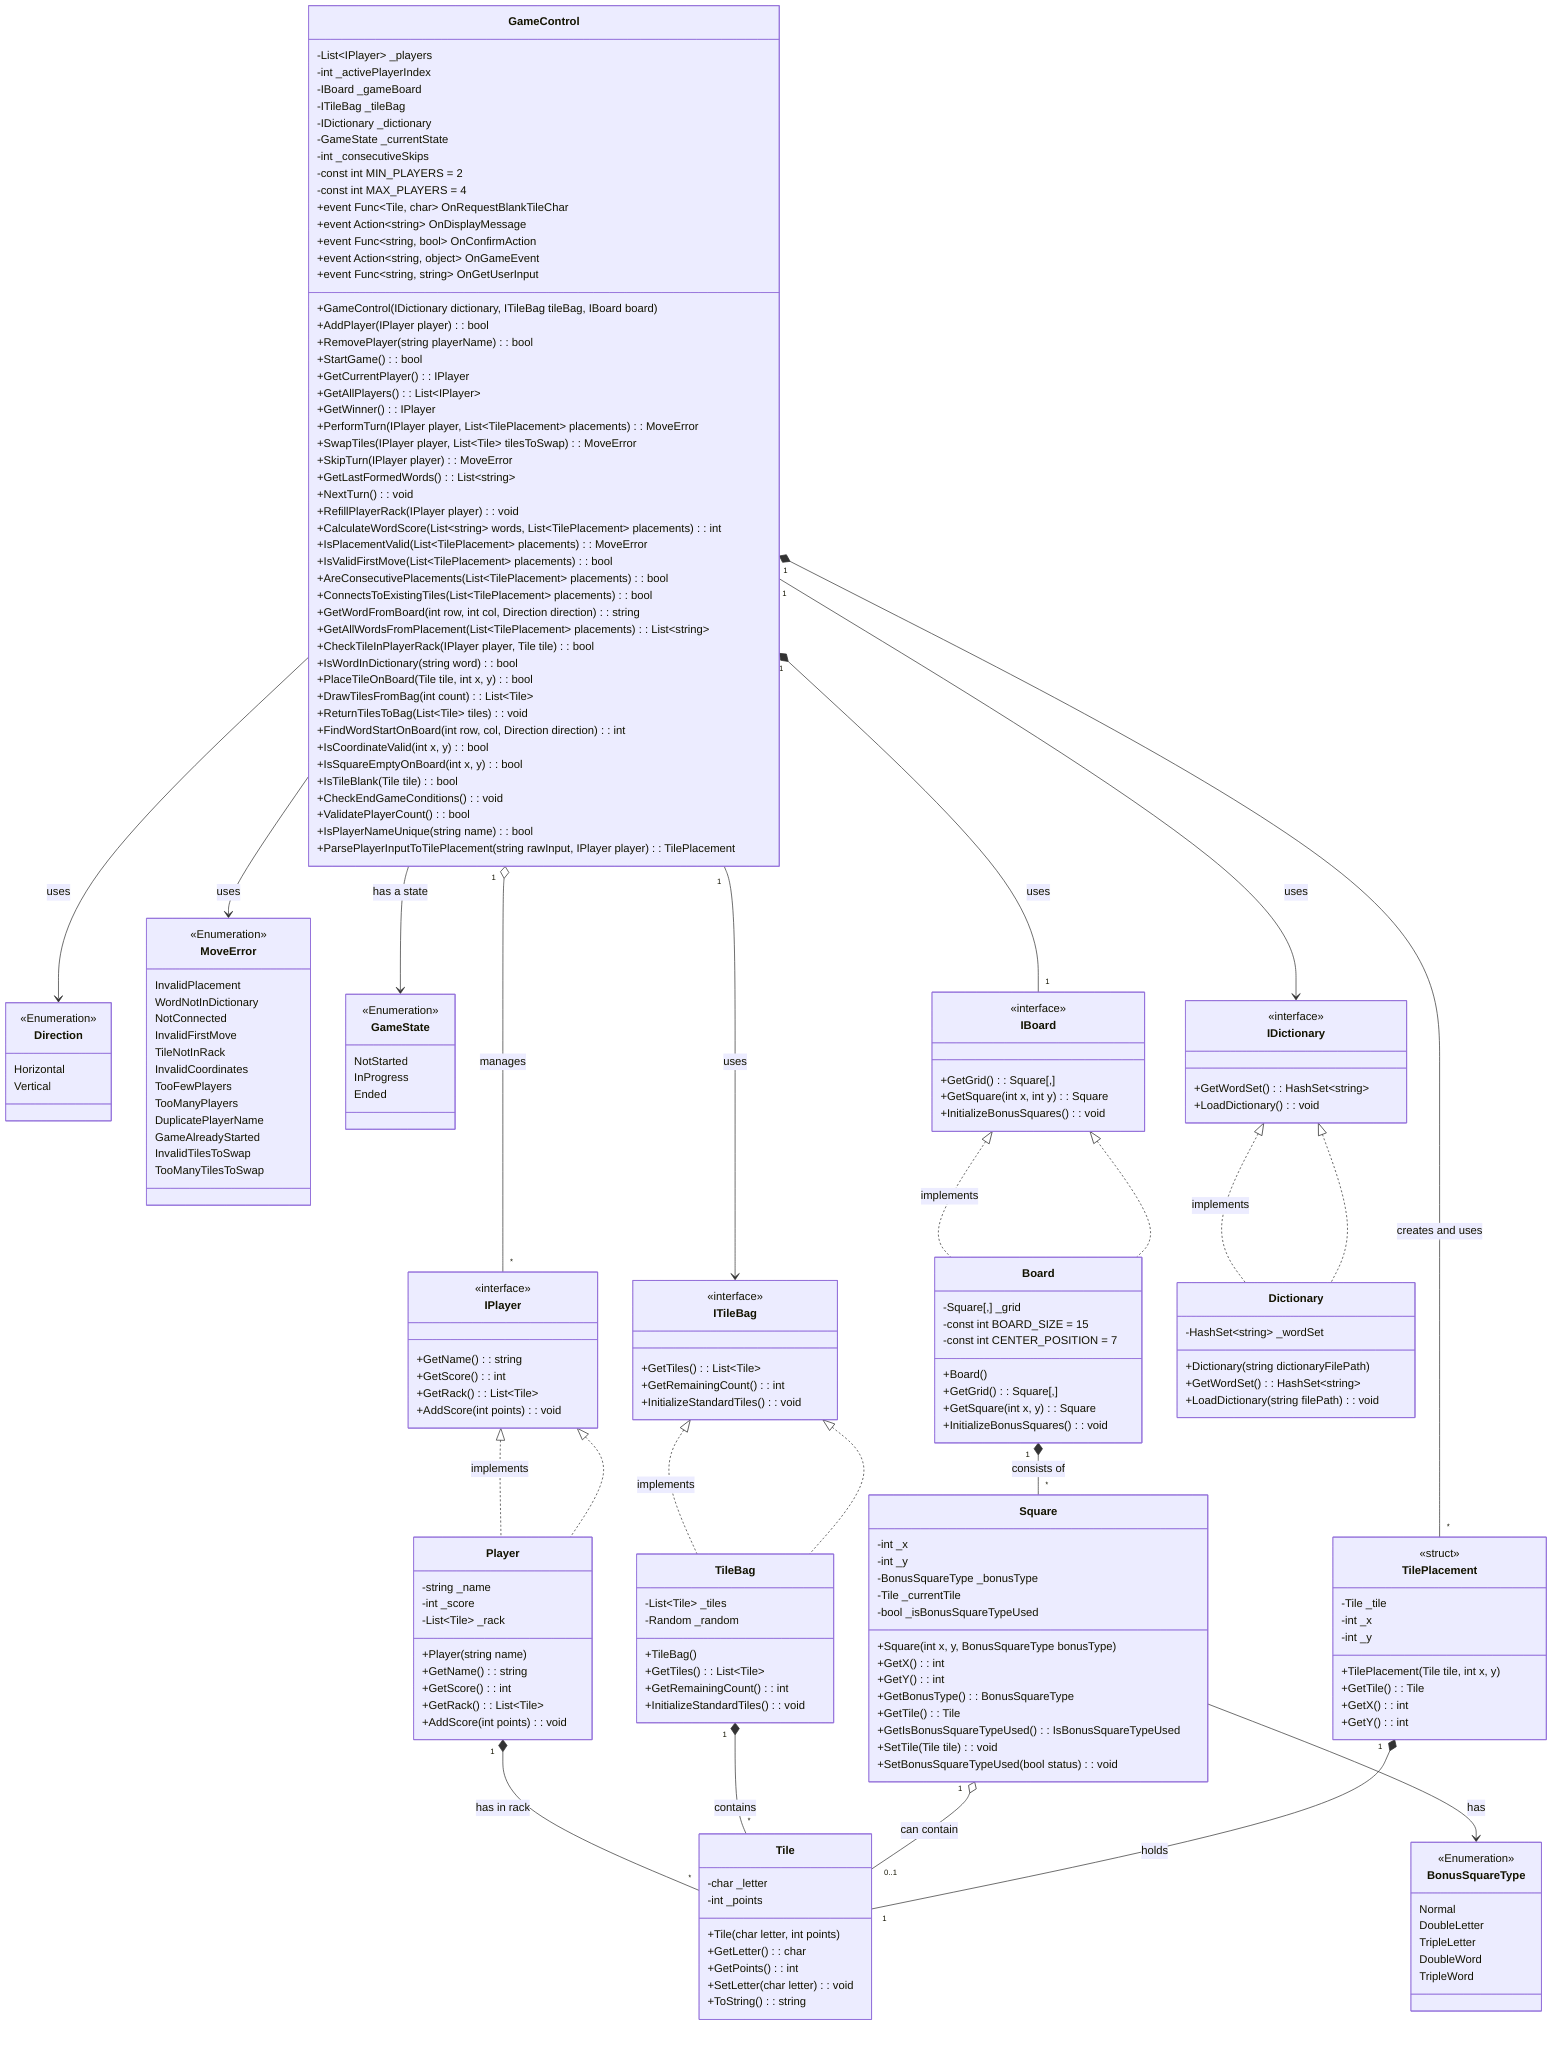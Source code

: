 classDiagram
    direction TB

    %% ENUMS
    class BonusSquareType {
        <<Enumeration>>
        Normal
        DoubleLetter
        TripleLetter
        DoubleWord
        TripleWord
    }

    %% class TurnActionType {
    %%     <<Enumeration>>
    %%     PlaceWord
    %%     SwapTiles
    %%     SkipTurn
    %%     QuitGame
    %%     ShuffleTiles
    %% }

    class Direction {
        <<Enumeration>>
        Horizontal
        Vertical
    }

    class MoveError {
        <<Enumeration>>
        InvalidPlacement
        WordNotInDictionary
        NotConnected
        InvalidFirstMove
        TileNotInRack
        InvalidCoordinates
        TooFewPlayers
        TooManyPlayers
        DuplicatePlayerName
        GameAlreadyStarted
        InvalidTilesToSwap
        TooManyTilesToSwap
    }

    class GameState {
        <<Enumeration>>
        NotStarted
        InProgress
        Ended
    }

    %% INTERFACES
    class IDictionary {
        <<interface>>
        +GetWordSet() : HashSet~string~
        +LoadDictionary() : void
    }

    class ITileBag {
        <<interface>>
        +GetTiles() : List~Tile~
        +GetRemainingCount() : int
        +InitializeStandardTiles() : void
    }

    class IPlayer {
        <<interface>>
        +GetName() : string
        +GetScore() : int
        +GetRack() : List~Tile~
        +AddScore(int points) : void
    }

    class IBoard {
        <<interface>>
        +GetGrid() : Square[,]
        +GetSquare(int x, int y) : Square
        +InitializeBonusSquares() : void
    }

    %% CORE GAME CLASSES
    class GameControl {
        -List~IPlayer~ _players
        -int _activePlayerIndex
        -IBoard _gameBoard
        -ITileBag _tileBag
        -IDictionary _dictionary
        -GameState _currentState 
        -int _consecutiveSkips
        -const int MIN_PLAYERS = 2
        -const int MAX_PLAYERS = 4

        +event Func~Tile, char~ OnRequestBlankTileChar
        +event Action~string~ OnDisplayMessage
        +event Func~string, bool~ OnConfirmAction
        +event Action~string, object~ OnGameEvent
        +event Func~string, string~ OnGetUserInput

        +GameControl(IDictionary dictionary, ITileBag tileBag, IBoard board)
        +AddPlayer(IPlayer player) : bool
        +RemovePlayer(string playerName) : bool
        +StartGame() : bool
        +GetCurrentPlayer() : IPlayer
        +GetAllPlayers() : List~IPlayer~
        +GetWinner() : IPlayer

        +PerformTurn(IPlayer player, List~TilePlacement~ placements) : MoveError
        +SwapTiles(IPlayer player, List~Tile~ tilesToSwap) : MoveError
        +SkipTurn(IPlayer player) : MoveError
        +GetLastFormedWords() : List~string~
        +NextTurn() : void
        +RefillPlayerRack(IPlayer player) : void

        +CalculateWordScore(List~string~ words, List~TilePlacement~ placements) : int
        +IsPlacementValid(List~TilePlacement~ placements) : MoveError
        +IsValidFirstMove(List~TilePlacement~ placements) : bool
        +AreConsecutivePlacements(List~TilePlacement~ placements) : bool
        +ConnectsToExistingTiles(List~TilePlacement~ placements) : bool
        +GetWordFromBoard(int row, int col, Direction direction) : string
        +GetAllWordsFromPlacement(List~TilePlacement~ placements) : List~string~
        +CheckTileInPlayerRack(IPlayer player, Tile tile) : bool
        +IsWordInDictionary(string word) : bool
        +PlaceTileOnBoard(Tile tile, int x, y) : bool
        +DrawTilesFromBag(int count) : List~Tile~
        +ReturnTilesToBag(List~Tile~ tiles) : void
        +FindWordStartOnBoard(int row, col, Direction direction) : int
        +IsCoordinateValid(int x, y) : bool
        +IsSquareEmptyOnBoard(int x, y) : bool
        +IsTileBlank(Tile tile) : bool

        +CheckEndGameConditions() : void 
        +ValidatePlayerCount() : bool
        +IsPlayerNameUnique(string name) : bool

        +ParsePlayerInputToTilePlacement(string rawInput, IPlayer player) : TilePlacement
    }

    class Player {
        -string _name
        -int _score
        -List~Tile~ _rack

        +Player(string name)
        +GetName() : string
        +GetScore() : int
        +GetRack() : List~Tile~
        +AddScore(int points) : void
    }
    IPlayer <|.. Player : implements

    class Tile {
        -char _letter
        -int _points

        +Tile(char letter, int points)
        +GetLetter() : char
        +GetPoints() : int
        +SetLetter(char letter) : void
        +ToString() : string
    }

    class TileBag {
        -List~Tile~ _tiles
        -Random _random

        +TileBag()
        +GetTiles() : List~Tile~
        +GetRemainingCount() : int
        +InitializeStandardTiles() : void
    }
    ITileBag <|.. TileBag : implements

    class Board {
        -Square[,] _grid
        -const int BOARD_SIZE = 15
        -const int CENTER_POSITION = 7

        +Board()
        +GetGrid() : Square[,]
        +GetSquare(int x, y) : Square
        +InitializeBonusSquares() : void
    }
    IBoard <|.. Board : implements

    class Square {
        -int _x
        -int _y
        -BonusSquareType _bonusType
        -Tile _currentTile
        -bool _isBonusSquareTypeUsed

        +Square(int x, y, BonusSquareType bonusType)
        +GetX() : int
        +GetY() : int
        +GetBonusType() : BonusSquareType
        +GetTile() : Tile
        +GetIsBonusSquareTypeUsed() : IsBonusSquareTypeUsed
        +SetTile(Tile tile) : void
        +SetBonusSquareTypeUsed(bool status) : void
    }

    class Dictionary {
        -HashSet~string~ _wordSet

        +Dictionary(string dictionaryFilePath)
        +GetWordSet() : HashSet~string~
        +LoadDictionary(string filePath) : void
    }
    IDictionary <|.. Dictionary : implements

    %% HELPER CLASSES
    class TilePlacement {
        <<struct>>
        -Tile _tile
        -int _x
        -int _y

        +TilePlacement(Tile tile, int x, y)
        +GetTile() : Tile
        +GetX() : int
        +GetY() : int
    }

    %% RELATIONSHIPS
    GameControl "1" o-- "*" IPlayer : manages
    GameControl "1" *-- "1" IBoard : uses
    GameControl "1" --> ITileBag : uses
    GameControl "1" --> IDictionary : uses
    GameControl --> MoveError : uses
    %% GameControl --> TurnActionType : uses
    GameControl --> Direction : uses
    GameControl "1" *-- "*" TilePlacement : creates and uses
    GameControl --> GameState : has a state

    IPlayer <|.. Player
    ITileBag <|.. TileBag
    IBoard <|.. Board
    IDictionary <|.. Dictionary

    Player "1" *-- "*" Tile : has in rack
    TileBag "1" *-- "*" Tile : contains
    Board "1" *-- "*" Square : consists of
    Square "1" o-- "0..1" Tile : can contain
    Square --> BonusSquareType : has

    TilePlacement "1" *-- "1" Tile : holds